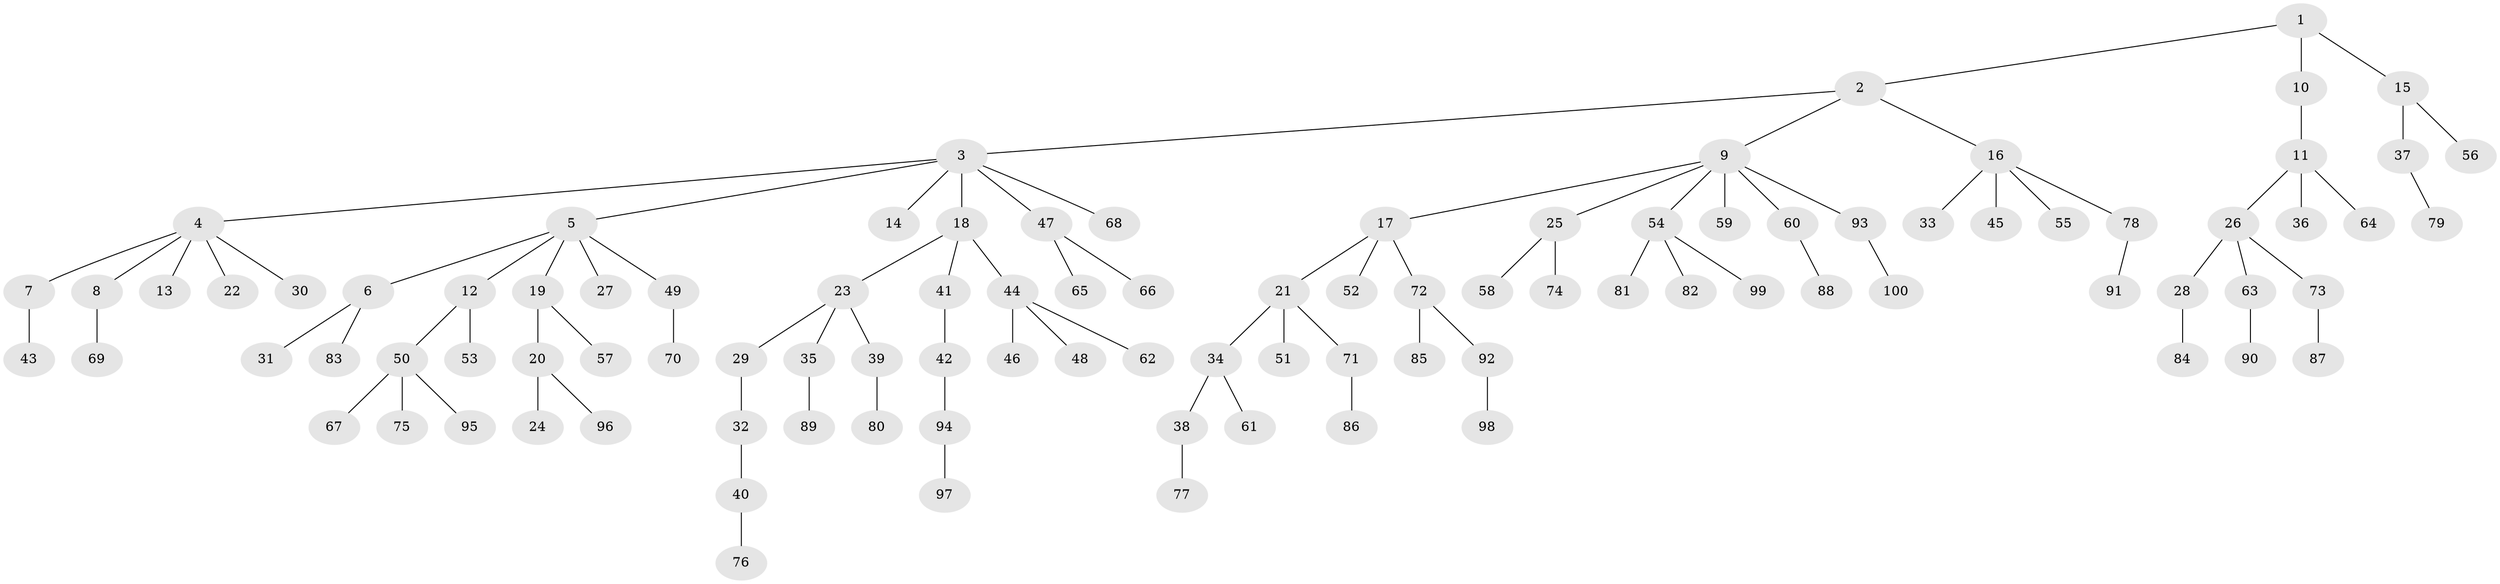 // Generated by graph-tools (version 1.1) at 2025/26/03/09/25 03:26:31]
// undirected, 100 vertices, 99 edges
graph export_dot {
graph [start="1"]
  node [color=gray90,style=filled];
  1;
  2;
  3;
  4;
  5;
  6;
  7;
  8;
  9;
  10;
  11;
  12;
  13;
  14;
  15;
  16;
  17;
  18;
  19;
  20;
  21;
  22;
  23;
  24;
  25;
  26;
  27;
  28;
  29;
  30;
  31;
  32;
  33;
  34;
  35;
  36;
  37;
  38;
  39;
  40;
  41;
  42;
  43;
  44;
  45;
  46;
  47;
  48;
  49;
  50;
  51;
  52;
  53;
  54;
  55;
  56;
  57;
  58;
  59;
  60;
  61;
  62;
  63;
  64;
  65;
  66;
  67;
  68;
  69;
  70;
  71;
  72;
  73;
  74;
  75;
  76;
  77;
  78;
  79;
  80;
  81;
  82;
  83;
  84;
  85;
  86;
  87;
  88;
  89;
  90;
  91;
  92;
  93;
  94;
  95;
  96;
  97;
  98;
  99;
  100;
  1 -- 2;
  1 -- 10;
  1 -- 15;
  2 -- 3;
  2 -- 9;
  2 -- 16;
  3 -- 4;
  3 -- 5;
  3 -- 14;
  3 -- 18;
  3 -- 47;
  3 -- 68;
  4 -- 7;
  4 -- 8;
  4 -- 13;
  4 -- 22;
  4 -- 30;
  5 -- 6;
  5 -- 12;
  5 -- 19;
  5 -- 27;
  5 -- 49;
  6 -- 31;
  6 -- 83;
  7 -- 43;
  8 -- 69;
  9 -- 17;
  9 -- 25;
  9 -- 54;
  9 -- 59;
  9 -- 60;
  9 -- 93;
  10 -- 11;
  11 -- 26;
  11 -- 36;
  11 -- 64;
  12 -- 50;
  12 -- 53;
  15 -- 37;
  15 -- 56;
  16 -- 33;
  16 -- 45;
  16 -- 55;
  16 -- 78;
  17 -- 21;
  17 -- 52;
  17 -- 72;
  18 -- 23;
  18 -- 41;
  18 -- 44;
  19 -- 20;
  19 -- 57;
  20 -- 24;
  20 -- 96;
  21 -- 34;
  21 -- 51;
  21 -- 71;
  23 -- 29;
  23 -- 35;
  23 -- 39;
  25 -- 58;
  25 -- 74;
  26 -- 28;
  26 -- 63;
  26 -- 73;
  28 -- 84;
  29 -- 32;
  32 -- 40;
  34 -- 38;
  34 -- 61;
  35 -- 89;
  37 -- 79;
  38 -- 77;
  39 -- 80;
  40 -- 76;
  41 -- 42;
  42 -- 94;
  44 -- 46;
  44 -- 48;
  44 -- 62;
  47 -- 65;
  47 -- 66;
  49 -- 70;
  50 -- 67;
  50 -- 75;
  50 -- 95;
  54 -- 81;
  54 -- 82;
  54 -- 99;
  60 -- 88;
  63 -- 90;
  71 -- 86;
  72 -- 85;
  72 -- 92;
  73 -- 87;
  78 -- 91;
  92 -- 98;
  93 -- 100;
  94 -- 97;
}
